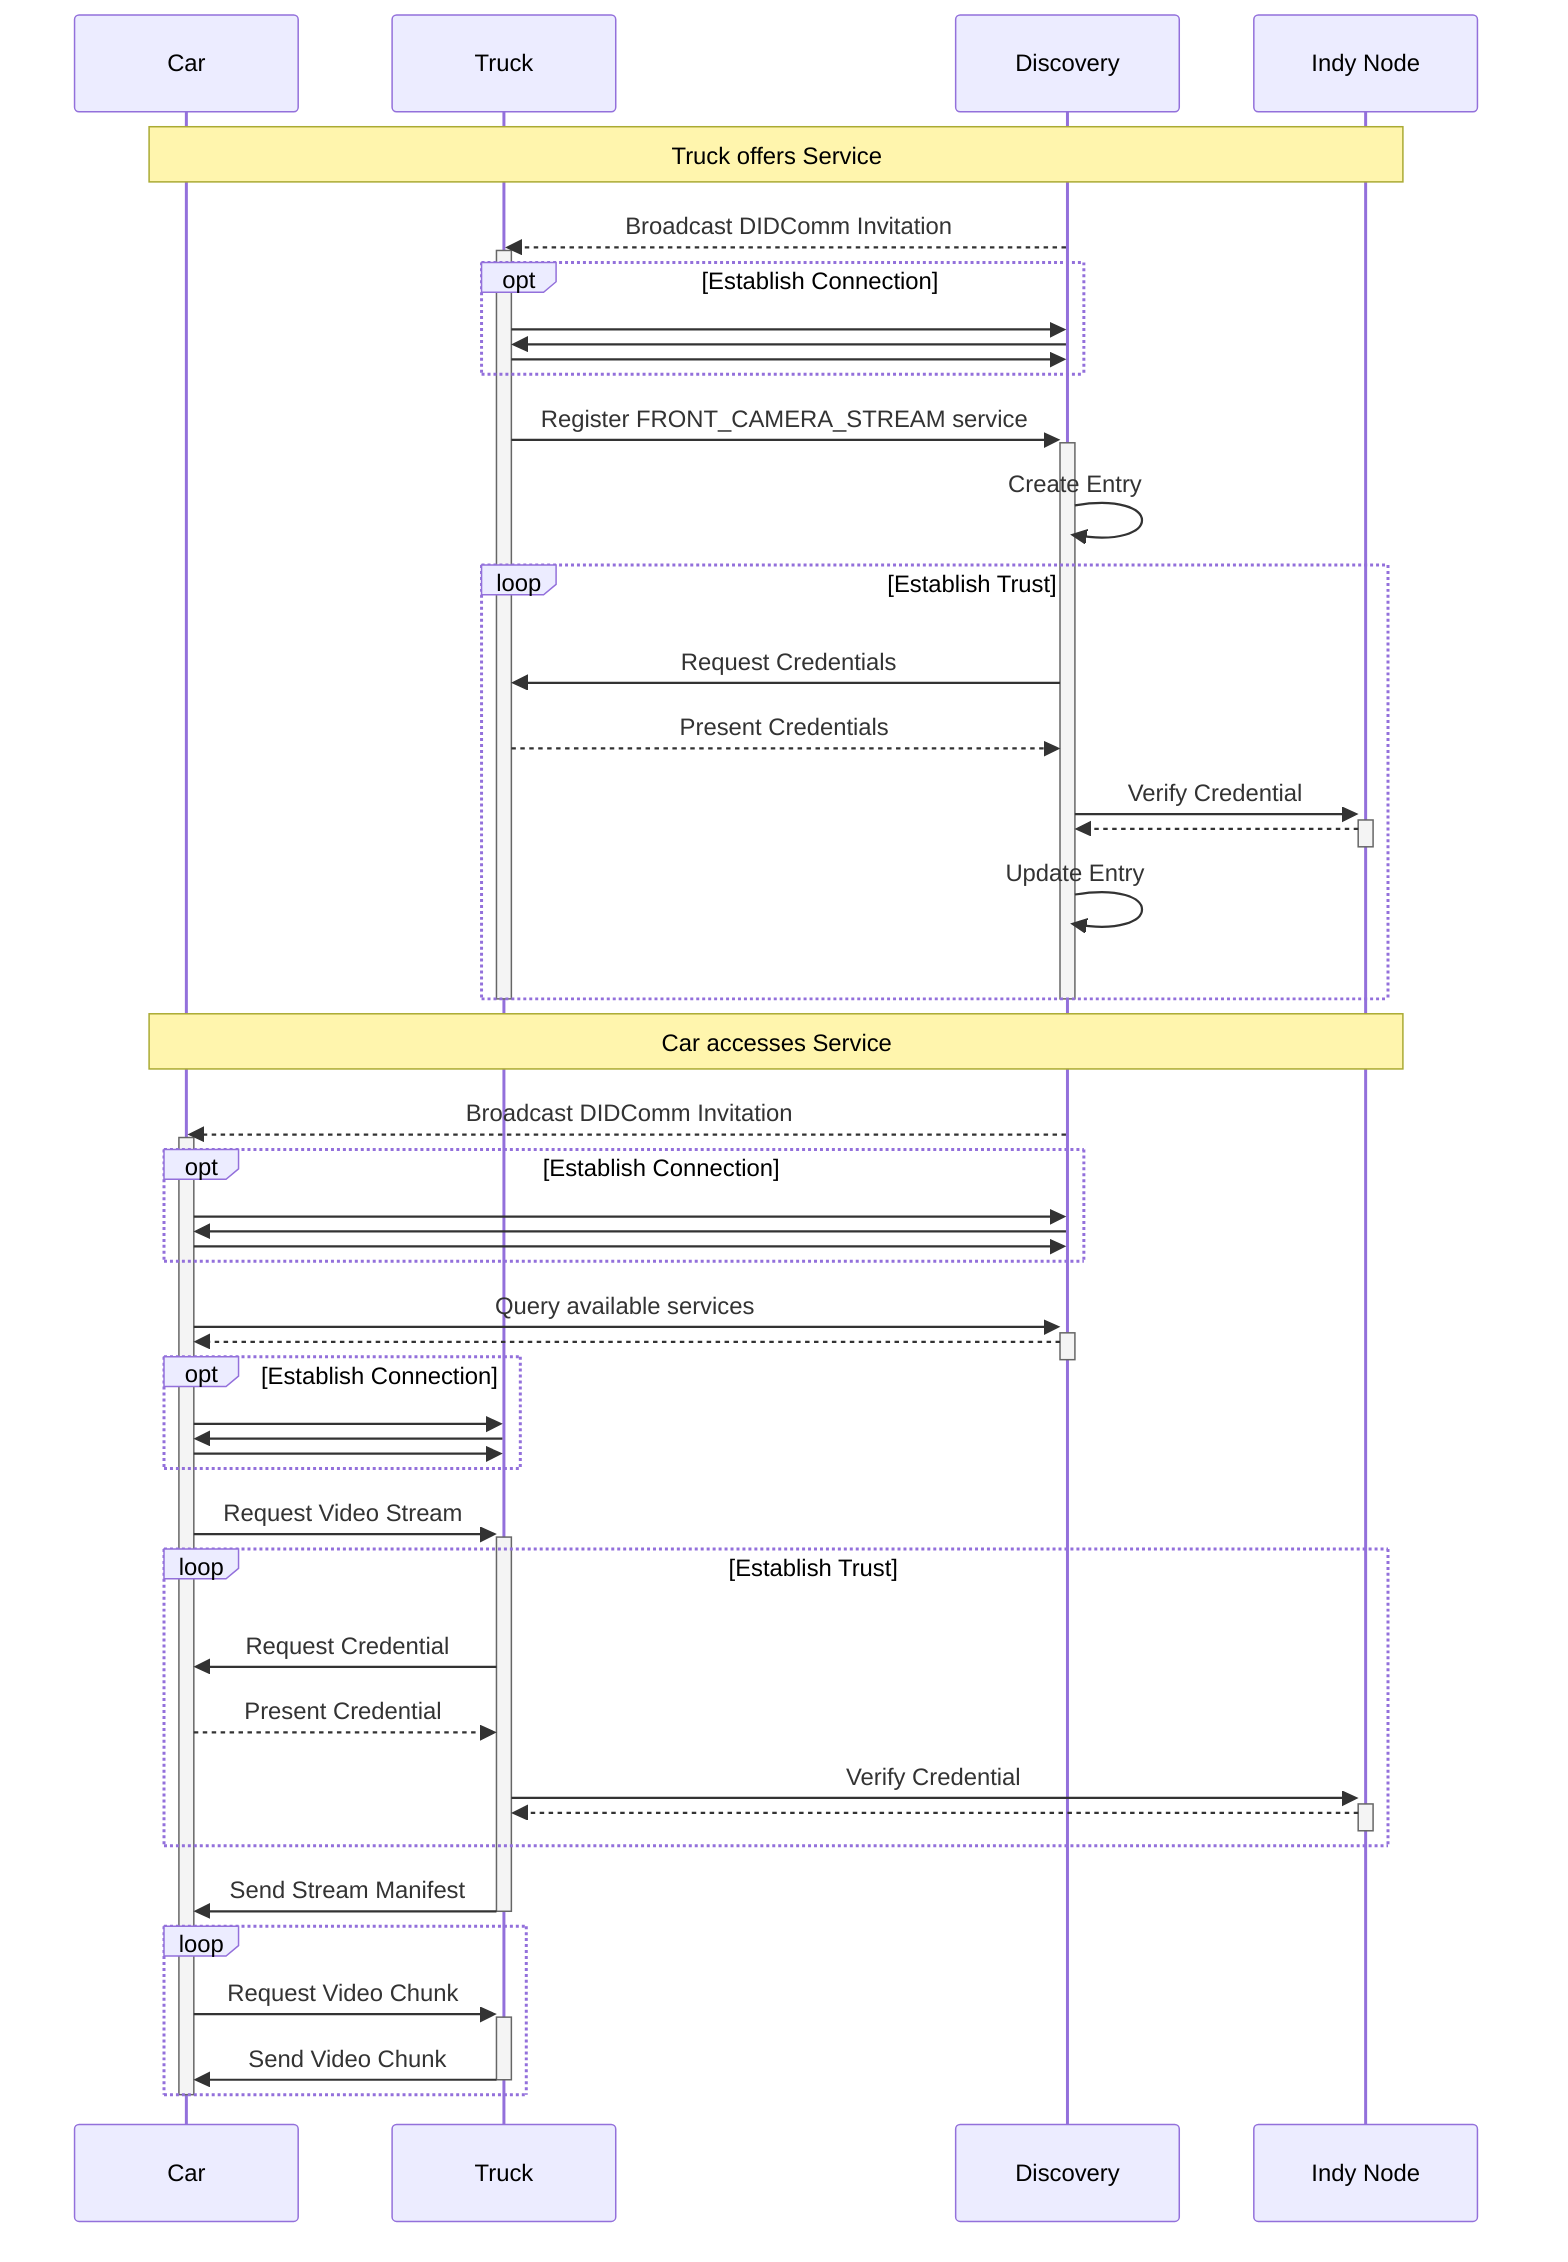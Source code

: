 sequenceDiagram
    participant car as Car
    participant truck as Truck
    participant discovery as Discovery
    participant indy as Indy Node

    Note over car,indy: Truck offers Service

    discovery-->>truck: Broadcast DIDComm Invitation
    activate truck
    opt Establish Connection
        truck->>discovery: 
        discovery->>truck: 
        truck->>discovery: 
    end

    truck->>+discovery: Register FRONT_CAMERA_STREAM service
    discovery->>discovery: Create Entry

    loop Establish Trust
        discovery->>truck: Request Credentials
        truck-->>discovery: Present Credentials
        discovery->>+indy: Verify Credential
        indy-->>-discovery: 
        discovery->>discovery: Update Entry
    end
    deactivate discovery
    deactivate truck


    Note over car,indy: Car accesses Service

    discovery-->>car: Broadcast DIDComm Invitation
    activate car
    opt Establish Connection
        car->>discovery: 
        discovery->>car: 
        car->>discovery: 
    end


    car->>+discovery: Query available services
    discovery-->>-car: 

    opt Establish Connection
        car->>truck: 
        truck->>car: 
        car->>truck: 
    end

    car->>+truck: Request Video Stream

    loop Establish Trust
        truck->>car: Request Credential
        car-->>truck: Present Credential
        truck->>+indy: Verify Credential
        indy-->>-truck: 
    end

    truck->>-car: Send Stream Manifest

    loop
        car->>+truck: Request Video Chunk
        truck->>-car: Send Video Chunk
    end

    deactivate car